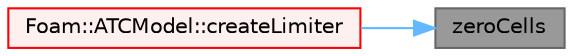 digraph "zeroCells"
{
 // LATEX_PDF_SIZE
  bgcolor="transparent";
  edge [fontname=Helvetica,fontsize=10,labelfontname=Helvetica,labelfontsize=10];
  node [fontname=Helvetica,fontsize=10,shape=box,height=0.2,width=0.4];
  rankdir="RL";
  Node1 [id="Node000001",label="zeroCells",height=0.2,width=0.4,color="gray40", fillcolor="grey60", style="filled", fontcolor="black",tooltip=" "];
  Node1 -> Node2 [id="edge1_Node000001_Node000002",dir="back",color="steelblue1",style="solid",tooltip=" "];
  Node2 [id="Node000002",label="Foam::ATCModel::createLimiter",height=0.2,width=0.4,color="red", fillcolor="#FFF0F0", style="filled",URL="$classFoam_1_1ATCModel.html#a0950f13cfd9b877f4f25612f3b95685d",tooltip=" "];
}
